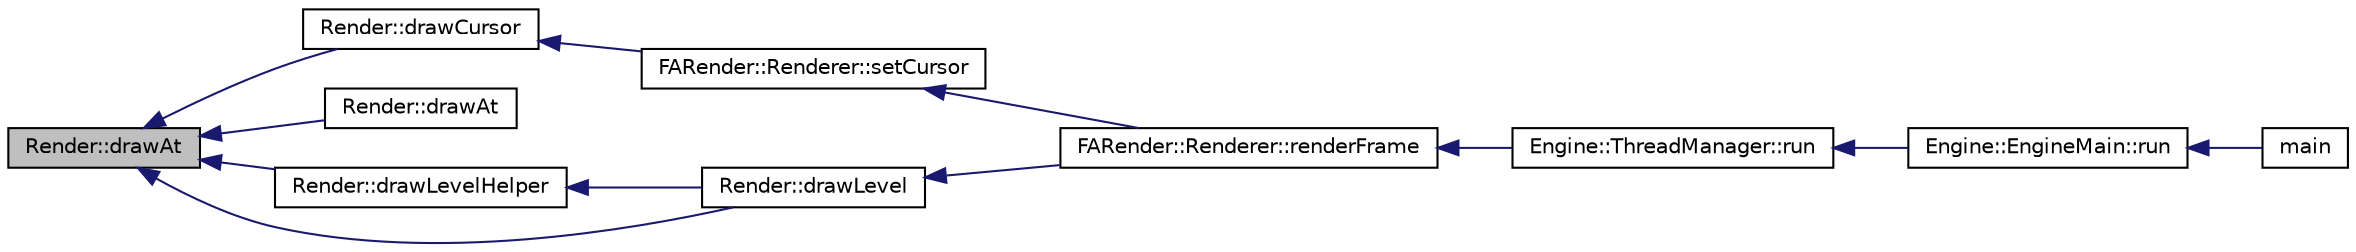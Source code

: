 digraph G
{
  edge [fontname="Helvetica",fontsize="10",labelfontname="Helvetica",labelfontsize="10"];
  node [fontname="Helvetica",fontsize="10",shape=record];
  rankdir="LR";
  Node1 [label="Render::drawAt",height=0.2,width=0.4,color="black", fillcolor="grey75", style="filled" fontcolor="black"];
  Node1 -> Node2 [dir="back",color="midnightblue",fontsize="10",style="solid",fontname="Helvetica"];
  Node2 [label="Render::drawCursor",height=0.2,width=0.4,color="black", fillcolor="white", style="filled",URL="$namespace_render.html#ae8490bd4dd892c99b383fe597d8c51e6"];
  Node2 -> Node3 [dir="back",color="midnightblue",fontsize="10",style="solid",fontname="Helvetica"];
  Node3 [label="FARender::Renderer::setCursor",height=0.2,width=0.4,color="black", fillcolor="white", style="filled",URL="$class_f_a_render_1_1_renderer.html#aa73fae0f49236c7a83fa6b01a9e5e8d4"];
  Node3 -> Node4 [dir="back",color="midnightblue",fontsize="10",style="solid",fontname="Helvetica"];
  Node4 [label="FARender::Renderer::renderFrame",height=0.2,width=0.4,color="black", fillcolor="white", style="filled",URL="$class_f_a_render_1_1_renderer.html#ad6e983189d6cf6b7aaef89d54ed89396",tooltip="To be called only by Engine::ThreadManager."];
  Node4 -> Node5 [dir="back",color="midnightblue",fontsize="10",style="solid",fontname="Helvetica"];
  Node5 [label="Engine::ThreadManager::run",height=0.2,width=0.4,color="black", fillcolor="white", style="filled",URL="$class_engine_1_1_thread_manager.html#ab99a6ee7b73f2e9b24a824e811df5d88"];
  Node5 -> Node6 [dir="back",color="midnightblue",fontsize="10",style="solid",fontname="Helvetica"];
  Node6 [label="Engine::EngineMain::run",height=0.2,width=0.4,color="black", fillcolor="white", style="filled",URL="$class_engine_1_1_engine_main.html#a5a16165ab6d6e9f2bb2f2739bd1b11bf"];
  Node6 -> Node7 [dir="back",color="midnightblue",fontsize="10",style="solid",fontname="Helvetica"];
  Node7 [label="main",height=0.2,width=0.4,color="black", fillcolor="white", style="filled",URL="$freeablo_2main_8cpp.html#a3c04138a5bfe5d72780bb7e82a18e627"];
  Node1 -> Node8 [dir="back",color="midnightblue",fontsize="10",style="solid",fontname="Helvetica"];
  Node8 [label="Render::drawAt",height=0.2,width=0.4,color="black", fillcolor="white", style="filled",URL="$namespace_render.html#ae442c971a465dedb95a9f7a0341038fb"];
  Node1 -> Node9 [dir="back",color="midnightblue",fontsize="10",style="solid",fontname="Helvetica"];
  Node9 [label="Render::drawLevelHelper",height=0.2,width=0.4,color="black", fillcolor="white", style="filled",URL="$namespace_render.html#abfbdc758f189d3035f48e856d7083693"];
  Node9 -> Node10 [dir="back",color="midnightblue",fontsize="10",style="solid",fontname="Helvetica"];
  Node10 [label="Render::drawLevel",height=0.2,width=0.4,color="black", fillcolor="white", style="filled",URL="$namespace_render.html#aa2625d5d45177718b16be35d3de01643"];
  Node10 -> Node4 [dir="back",color="midnightblue",fontsize="10",style="solid",fontname="Helvetica"];
  Node1 -> Node10 [dir="back",color="midnightblue",fontsize="10",style="solid",fontname="Helvetica"];
}
